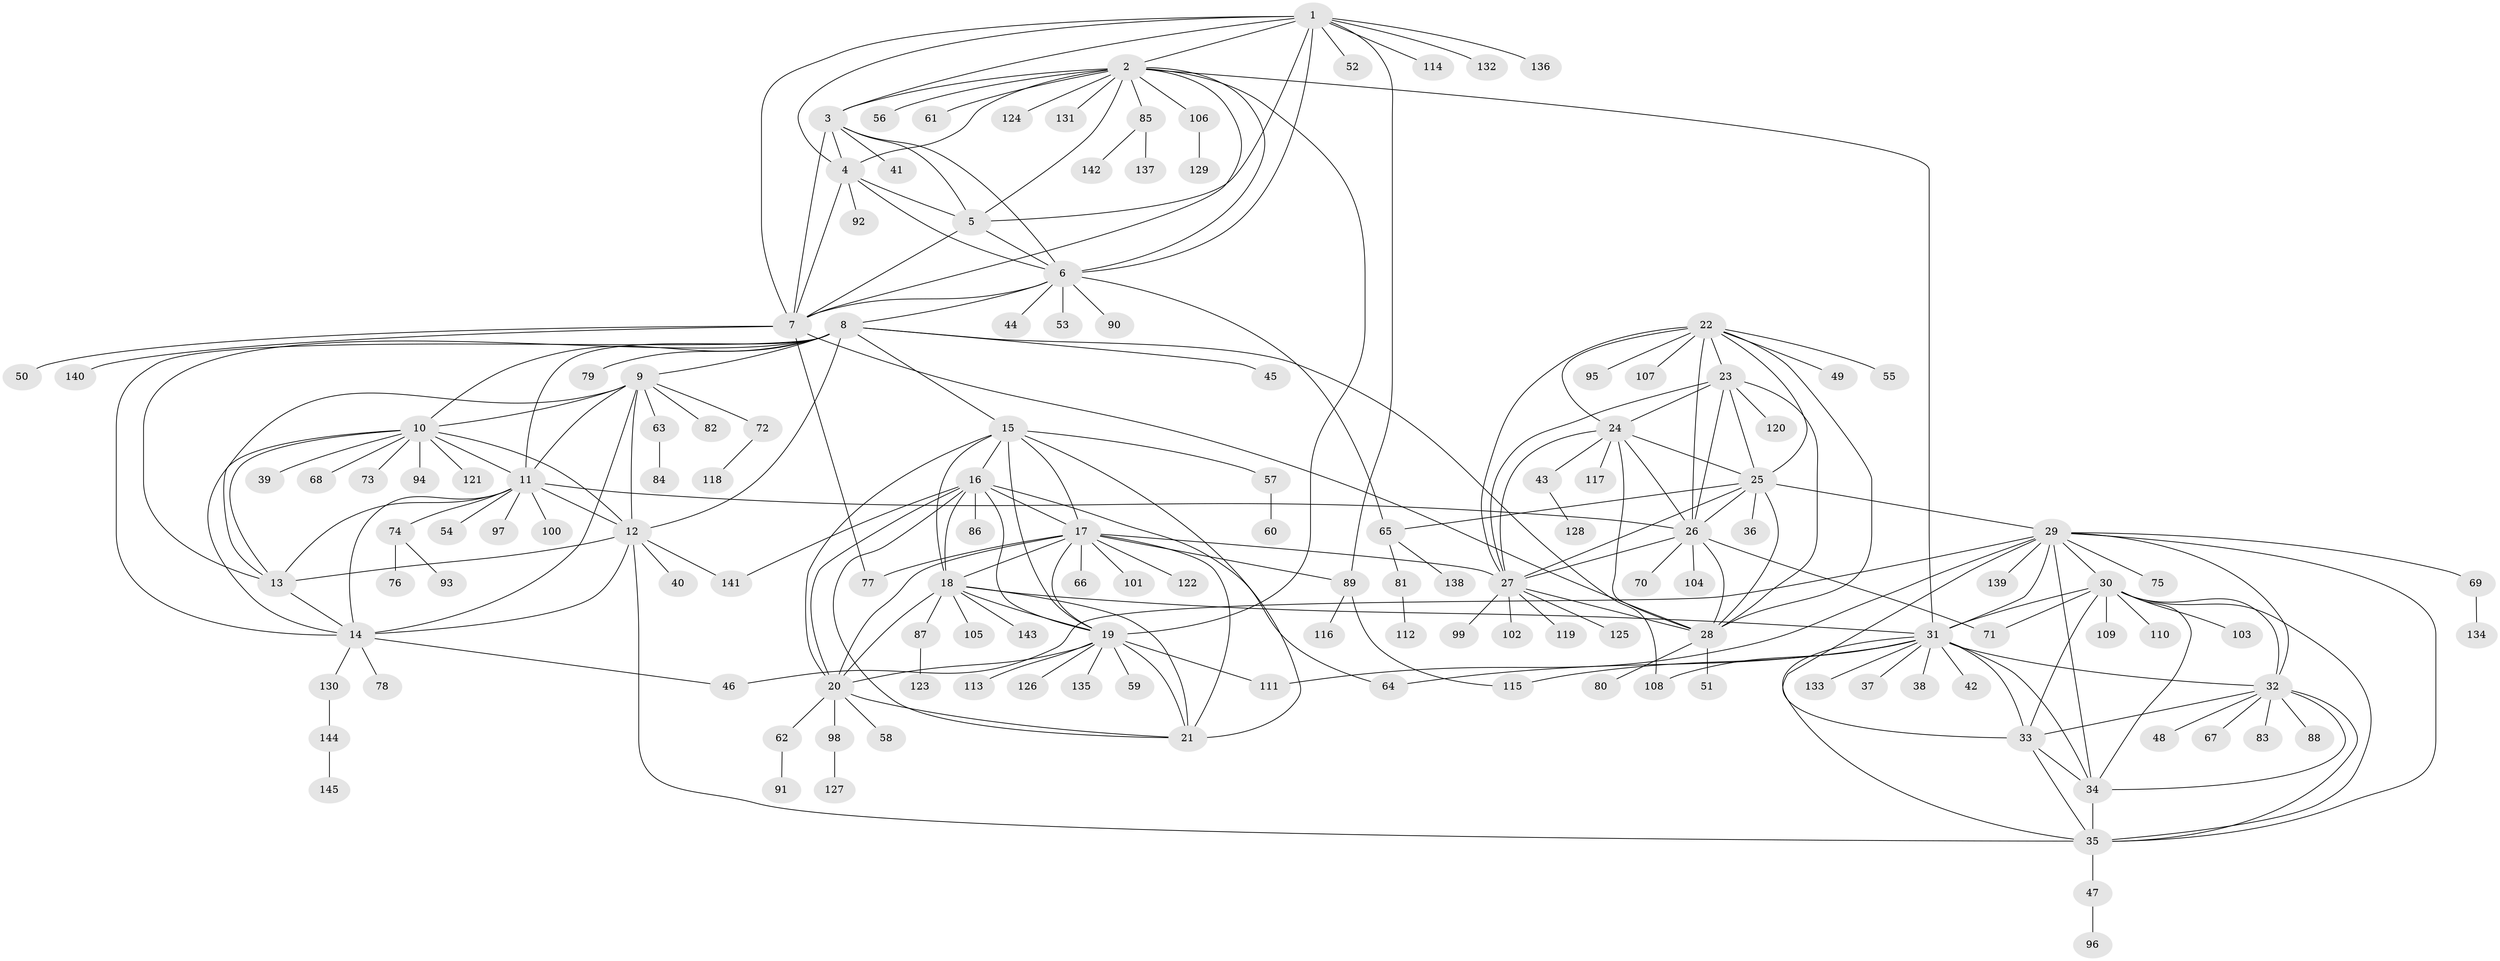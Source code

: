 // coarse degree distribution, {8: 0.02727272727272727, 12: 0.00909090909090909, 4: 0.01818181818181818, 9: 0.07272727272727272, 7: 0.03636363636363636, 6: 0.01818181818181818, 14: 0.01818181818181818, 13: 0.00909090909090909, 5: 0.02727272727272727, 11: 0.01818181818181818, 1: 0.6545454545454545, 2: 0.09090909090909091}
// Generated by graph-tools (version 1.1) at 2025/52/02/27/25 19:52:20]
// undirected, 145 vertices, 235 edges
graph export_dot {
graph [start="1"]
  node [color=gray90,style=filled];
  1;
  2;
  3;
  4;
  5;
  6;
  7;
  8;
  9;
  10;
  11;
  12;
  13;
  14;
  15;
  16;
  17;
  18;
  19;
  20;
  21;
  22;
  23;
  24;
  25;
  26;
  27;
  28;
  29;
  30;
  31;
  32;
  33;
  34;
  35;
  36;
  37;
  38;
  39;
  40;
  41;
  42;
  43;
  44;
  45;
  46;
  47;
  48;
  49;
  50;
  51;
  52;
  53;
  54;
  55;
  56;
  57;
  58;
  59;
  60;
  61;
  62;
  63;
  64;
  65;
  66;
  67;
  68;
  69;
  70;
  71;
  72;
  73;
  74;
  75;
  76;
  77;
  78;
  79;
  80;
  81;
  82;
  83;
  84;
  85;
  86;
  87;
  88;
  89;
  90;
  91;
  92;
  93;
  94;
  95;
  96;
  97;
  98;
  99;
  100;
  101;
  102;
  103;
  104;
  105;
  106;
  107;
  108;
  109;
  110;
  111;
  112;
  113;
  114;
  115;
  116;
  117;
  118;
  119;
  120;
  121;
  122;
  123;
  124;
  125;
  126;
  127;
  128;
  129;
  130;
  131;
  132;
  133;
  134;
  135;
  136;
  137;
  138;
  139;
  140;
  141;
  142;
  143;
  144;
  145;
  1 -- 2;
  1 -- 3;
  1 -- 4;
  1 -- 5;
  1 -- 6;
  1 -- 7;
  1 -- 52;
  1 -- 89;
  1 -- 114;
  1 -- 132;
  1 -- 136;
  2 -- 3;
  2 -- 4;
  2 -- 5;
  2 -- 6;
  2 -- 7;
  2 -- 19;
  2 -- 31;
  2 -- 56;
  2 -- 61;
  2 -- 85;
  2 -- 106;
  2 -- 124;
  2 -- 131;
  3 -- 4;
  3 -- 5;
  3 -- 6;
  3 -- 7;
  3 -- 41;
  4 -- 5;
  4 -- 6;
  4 -- 7;
  4 -- 92;
  5 -- 6;
  5 -- 7;
  6 -- 7;
  6 -- 8;
  6 -- 44;
  6 -- 53;
  6 -- 65;
  6 -- 90;
  7 -- 28;
  7 -- 50;
  7 -- 77;
  7 -- 140;
  8 -- 9;
  8 -- 10;
  8 -- 11;
  8 -- 12;
  8 -- 13;
  8 -- 14;
  8 -- 15;
  8 -- 45;
  8 -- 79;
  8 -- 108;
  9 -- 10;
  9 -- 11;
  9 -- 12;
  9 -- 13;
  9 -- 14;
  9 -- 63;
  9 -- 72;
  9 -- 82;
  10 -- 11;
  10 -- 12;
  10 -- 13;
  10 -- 14;
  10 -- 39;
  10 -- 68;
  10 -- 73;
  10 -- 94;
  10 -- 121;
  11 -- 12;
  11 -- 13;
  11 -- 14;
  11 -- 26;
  11 -- 54;
  11 -- 74;
  11 -- 97;
  11 -- 100;
  12 -- 13;
  12 -- 14;
  12 -- 35;
  12 -- 40;
  12 -- 141;
  13 -- 14;
  14 -- 46;
  14 -- 78;
  14 -- 130;
  15 -- 16;
  15 -- 17;
  15 -- 18;
  15 -- 19;
  15 -- 20;
  15 -- 21;
  15 -- 57;
  16 -- 17;
  16 -- 18;
  16 -- 19;
  16 -- 20;
  16 -- 21;
  16 -- 64;
  16 -- 86;
  16 -- 141;
  17 -- 18;
  17 -- 19;
  17 -- 20;
  17 -- 21;
  17 -- 27;
  17 -- 66;
  17 -- 77;
  17 -- 89;
  17 -- 101;
  17 -- 122;
  18 -- 19;
  18 -- 20;
  18 -- 21;
  18 -- 31;
  18 -- 87;
  18 -- 105;
  18 -- 143;
  19 -- 20;
  19 -- 21;
  19 -- 59;
  19 -- 111;
  19 -- 113;
  19 -- 126;
  19 -- 135;
  20 -- 21;
  20 -- 58;
  20 -- 62;
  20 -- 98;
  22 -- 23;
  22 -- 24;
  22 -- 25;
  22 -- 26;
  22 -- 27;
  22 -- 28;
  22 -- 49;
  22 -- 55;
  22 -- 95;
  22 -- 107;
  23 -- 24;
  23 -- 25;
  23 -- 26;
  23 -- 27;
  23 -- 28;
  23 -- 120;
  24 -- 25;
  24 -- 26;
  24 -- 27;
  24 -- 28;
  24 -- 43;
  24 -- 117;
  25 -- 26;
  25 -- 27;
  25 -- 28;
  25 -- 29;
  25 -- 36;
  25 -- 65;
  26 -- 27;
  26 -- 28;
  26 -- 70;
  26 -- 71;
  26 -- 104;
  27 -- 28;
  27 -- 99;
  27 -- 102;
  27 -- 119;
  27 -- 125;
  28 -- 51;
  28 -- 80;
  29 -- 30;
  29 -- 31;
  29 -- 32;
  29 -- 33;
  29 -- 34;
  29 -- 35;
  29 -- 46;
  29 -- 69;
  29 -- 75;
  29 -- 111;
  29 -- 139;
  30 -- 31;
  30 -- 32;
  30 -- 33;
  30 -- 34;
  30 -- 35;
  30 -- 71;
  30 -- 103;
  30 -- 109;
  30 -- 110;
  31 -- 32;
  31 -- 33;
  31 -- 34;
  31 -- 35;
  31 -- 37;
  31 -- 38;
  31 -- 42;
  31 -- 64;
  31 -- 108;
  31 -- 115;
  31 -- 133;
  32 -- 33;
  32 -- 34;
  32 -- 35;
  32 -- 48;
  32 -- 67;
  32 -- 83;
  32 -- 88;
  33 -- 34;
  33 -- 35;
  34 -- 35;
  35 -- 47;
  43 -- 128;
  47 -- 96;
  57 -- 60;
  62 -- 91;
  63 -- 84;
  65 -- 81;
  65 -- 138;
  69 -- 134;
  72 -- 118;
  74 -- 76;
  74 -- 93;
  81 -- 112;
  85 -- 137;
  85 -- 142;
  87 -- 123;
  89 -- 115;
  89 -- 116;
  98 -- 127;
  106 -- 129;
  130 -- 144;
  144 -- 145;
}

